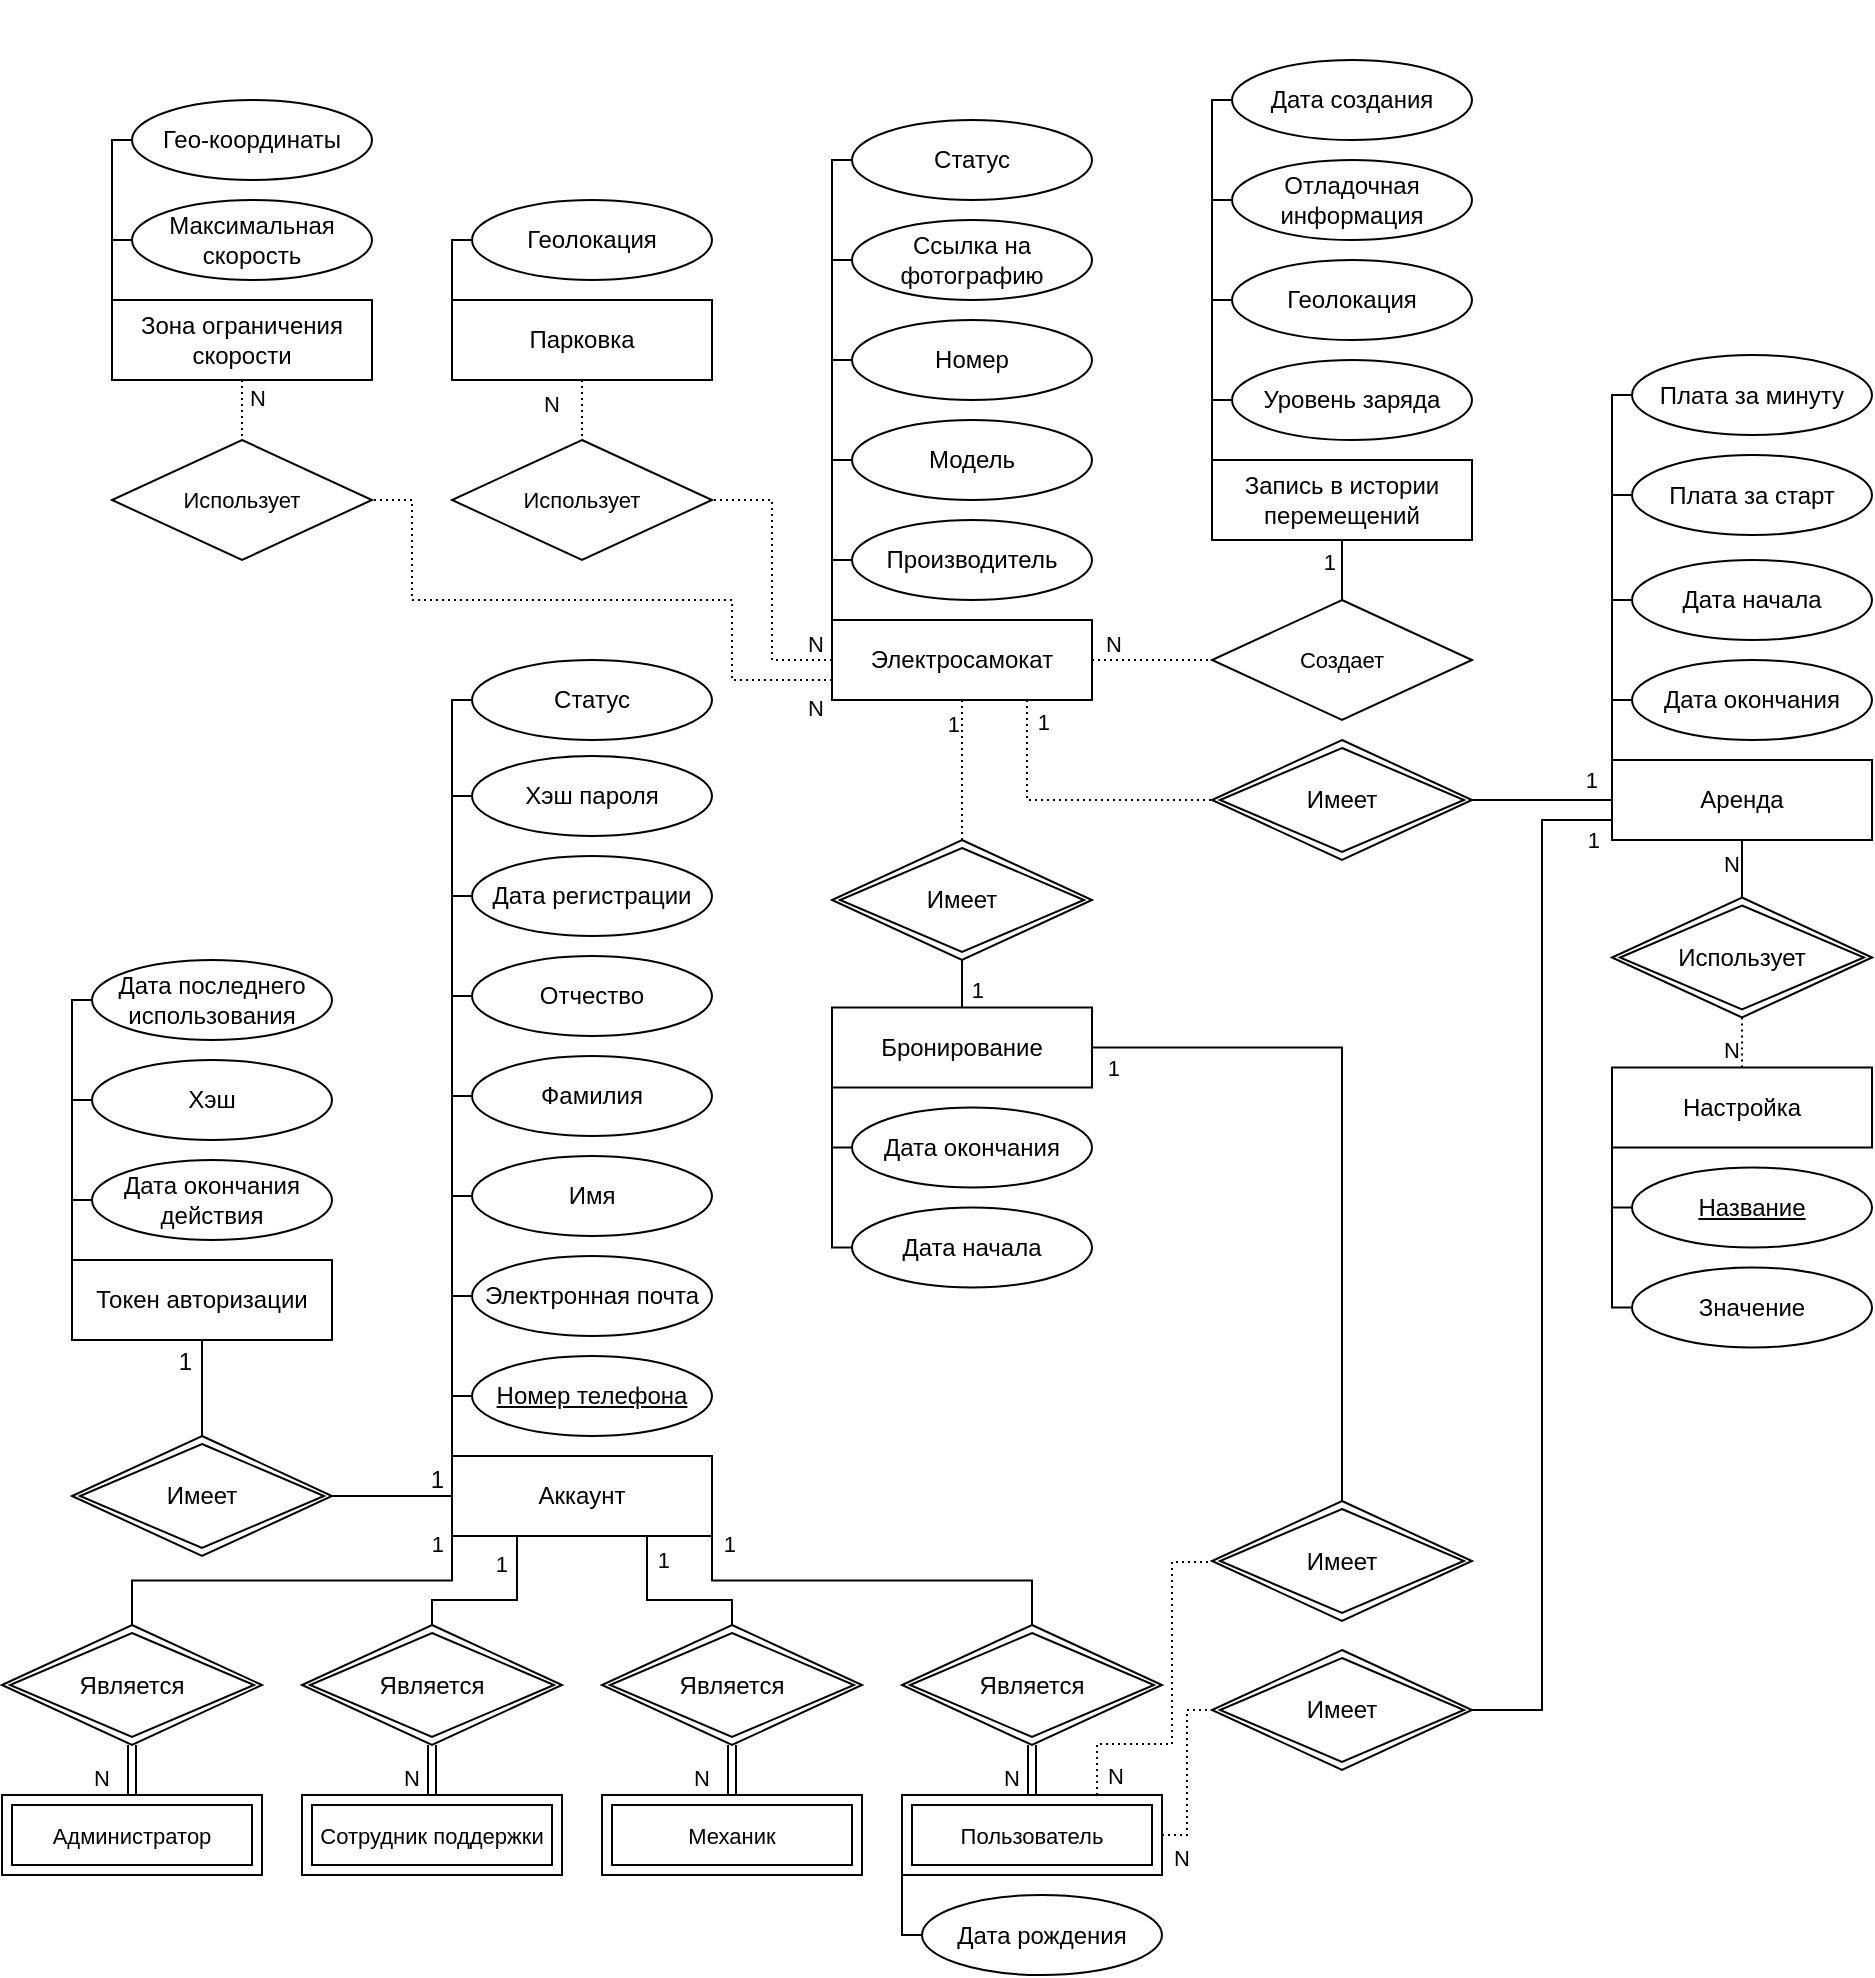 <mxfile version="21.0.8" type="device"><diagram name="Страница 1" id="1fZUuVgu8hJn7vZOcelm"><mxGraphModel dx="2069" dy="1907" grid="1" gridSize="10" guides="1" tooltips="1" connect="1" arrows="1" fold="1" page="1" pageScale="1" pageWidth="827" pageHeight="1169" math="0" shadow="0"><root><mxCell id="0"/><mxCell id="1" parent="0"/><mxCell id="aLUWIl0fzYMnbTUpbonb-15" value="Дата рождения" style="ellipse;whiteSpace=wrap;html=1;" parent="1" vertex="1"><mxGeometry x="425" y="677.5" width="120" height="40" as="geometry"/></mxCell><mxCell id="aLUWIl0fzYMnbTUpbonb-29" value="Администратор" style="shape=ext;margin=3;double=1;whiteSpace=wrap;html=1;align=center;fontFamily=Helvetica;fontSize=11;fontColor=default;" parent="1" vertex="1"><mxGeometry x="-35" y="627.5" width="130" height="40" as="geometry"/></mxCell><mxCell id="aLUWIl0fzYMnbTUpbonb-32" value="Сотрудник поддержки" style="shape=ext;margin=3;double=1;whiteSpace=wrap;html=1;align=center;fontFamily=Helvetica;fontSize=11;fontColor=default;" parent="1" vertex="1"><mxGeometry x="115" y="627.5" width="130" height="40" as="geometry"/></mxCell><mxCell id="aLUWIl0fzYMnbTUpbonb-33" value="Механик" style="shape=ext;margin=3;double=1;whiteSpace=wrap;html=1;align=center;fontFamily=Helvetica;fontSize=11;fontColor=default;" parent="1" vertex="1"><mxGeometry x="265" y="627.5" width="130" height="40" as="geometry"/></mxCell><mxCell id="aLUWIl0fzYMnbTUpbonb-35" style="edgeStyle=orthogonalEdgeStyle;shape=connector;rounded=0;orthogonalLoop=1;jettySize=auto;html=1;exitX=0;exitY=1;exitDx=0;exitDy=0;entryX=0;entryY=0.5;entryDx=0;entryDy=0;labelBackgroundColor=default;strokeColor=default;fontFamily=Helvetica;fontSize=11;fontColor=default;endArrow=none;endFill=0;" parent="1" source="aLUWIl0fzYMnbTUpbonb-34" target="aLUWIl0fzYMnbTUpbonb-15" edge="1"><mxGeometry relative="1" as="geometry"><Array as="points"><mxPoint x="415" y="697.5"/></Array></mxGeometry></mxCell><mxCell id="aLUWIl0fzYMnbTUpbonb-34" value="Пользователь" style="shape=ext;margin=3;double=1;whiteSpace=wrap;html=1;align=center;fontFamily=Helvetica;fontSize=11;fontColor=default;" parent="1" vertex="1"><mxGeometry x="415" y="627.5" width="130" height="40" as="geometry"/></mxCell><mxCell id="aLUWIl0fzYMnbTUpbonb-37" value="Является" style="shape=rhombus;double=1;perimeter=rhombusPerimeter;whiteSpace=wrap;html=1;align=center;fontFamily=Helvetica;fontSize=12;fontColor=default;" parent="1" vertex="1"><mxGeometry x="-35" y="542.5" width="130" height="60" as="geometry"/></mxCell><mxCell id="aLUWIl0fzYMnbTUpbonb-38" value="Является" style="shape=rhombus;double=1;perimeter=rhombusPerimeter;whiteSpace=wrap;html=1;align=center;fontFamily=Helvetica;fontSize=12;fontColor=default;" parent="1" vertex="1"><mxGeometry x="115" y="542.5" width="130" height="60" as="geometry"/></mxCell><mxCell id="aLUWIl0fzYMnbTUpbonb-39" value="Является" style="shape=rhombus;double=1;perimeter=rhombusPerimeter;whiteSpace=wrap;html=1;align=center;fontFamily=Helvetica;fontSize=12;fontColor=default;" parent="1" vertex="1"><mxGeometry x="265" y="542.5" width="130" height="60" as="geometry"/></mxCell><mxCell id="aLUWIl0fzYMnbTUpbonb-40" value="Является" style="shape=rhombus;double=1;perimeter=rhombusPerimeter;whiteSpace=wrap;html=1;align=center;fontFamily=Helvetica;fontSize=12;fontColor=default;" parent="1" vertex="1"><mxGeometry x="415" y="542.5" width="130" height="60" as="geometry"/></mxCell><mxCell id="aLUWIl0fzYMnbTUpbonb-42" value="" style="shape=link;html=1;rounded=0;labelBackgroundColor=default;strokeColor=default;fontFamily=Helvetica;fontSize=11;fontColor=default;endArrow=none;endFill=0;entryX=0.5;entryY=1;entryDx=0;entryDy=0;exitX=0.5;exitY=0;exitDx=0;exitDy=0;" parent="1" source="aLUWIl0fzYMnbTUpbonb-29" target="aLUWIl0fzYMnbTUpbonb-37" edge="1"><mxGeometry relative="1" as="geometry"><mxPoint x="50" y="610" as="sourcePoint"/><mxPoint x="210" y="610" as="targetPoint"/></mxGeometry></mxCell><mxCell id="aLUWIl0fzYMnbTUpbonb-43" value="N" style="resizable=0;html=1;whiteSpace=wrap;align=right;verticalAlign=bottom;fontFamily=Helvetica;fontSize=11;fontColor=default;" parent="aLUWIl0fzYMnbTUpbonb-42" connectable="0" vertex="1"><mxGeometry x="1" relative="1" as="geometry"><mxPoint x="-10" y="25" as="offset"/></mxGeometry></mxCell><mxCell id="aLUWIl0fzYMnbTUpbonb-44" value="" style="shape=link;html=1;rounded=0;labelBackgroundColor=default;strokeColor=default;fontFamily=Helvetica;fontSize=11;fontColor=default;endArrow=none;endFill=0;entryX=0.5;entryY=1;entryDx=0;entryDy=0;exitX=0.5;exitY=0;exitDx=0;exitDy=0;" parent="1" source="aLUWIl0fzYMnbTUpbonb-32" target="aLUWIl0fzYMnbTUpbonb-38" edge="1"><mxGeometry relative="1" as="geometry"><mxPoint x="40" y="638" as="sourcePoint"/><mxPoint x="40" y="613" as="targetPoint"/></mxGeometry></mxCell><mxCell id="aLUWIl0fzYMnbTUpbonb-45" value="N" style="resizable=0;html=1;whiteSpace=wrap;align=right;verticalAlign=bottom;fontFamily=Helvetica;fontSize=11;fontColor=default;" parent="aLUWIl0fzYMnbTUpbonb-44" connectable="0" vertex="1"><mxGeometry x="1" relative="1" as="geometry"><mxPoint x="-5" y="25" as="offset"/></mxGeometry></mxCell><mxCell id="aLUWIl0fzYMnbTUpbonb-46" value="" style="shape=link;html=1;rounded=0;labelBackgroundColor=default;strokeColor=default;fontFamily=Helvetica;fontSize=11;fontColor=default;endArrow=none;endFill=0;entryX=0.5;entryY=1;entryDx=0;entryDy=0;exitX=0.5;exitY=0;exitDx=0;exitDy=0;" parent="1" source="aLUWIl0fzYMnbTUpbonb-33" target="aLUWIl0fzYMnbTUpbonb-39" edge="1"><mxGeometry relative="1" as="geometry"><mxPoint x="190" y="638" as="sourcePoint"/><mxPoint x="190" y="613" as="targetPoint"/></mxGeometry></mxCell><mxCell id="aLUWIl0fzYMnbTUpbonb-47" value="N" style="resizable=0;html=1;whiteSpace=wrap;align=right;verticalAlign=bottom;fontFamily=Helvetica;fontSize=11;fontColor=default;" parent="aLUWIl0fzYMnbTUpbonb-46" connectable="0" vertex="1"><mxGeometry x="1" relative="1" as="geometry"><mxPoint x="-10" y="25" as="offset"/></mxGeometry></mxCell><mxCell id="aLUWIl0fzYMnbTUpbonb-48" value="" style="shape=link;html=1;rounded=0;labelBackgroundColor=default;strokeColor=default;fontFamily=Helvetica;fontSize=11;fontColor=default;endArrow=none;endFill=0;entryX=0.5;entryY=1;entryDx=0;entryDy=0;exitX=0.5;exitY=0;exitDx=0;exitDy=0;" parent="1" source="aLUWIl0fzYMnbTUpbonb-34" target="aLUWIl0fzYMnbTUpbonb-40" edge="1"><mxGeometry relative="1" as="geometry"><mxPoint x="340" y="638" as="sourcePoint"/><mxPoint x="340" y="613" as="targetPoint"/></mxGeometry></mxCell><mxCell id="aLUWIl0fzYMnbTUpbonb-49" value="N" style="resizable=0;html=1;whiteSpace=wrap;align=right;verticalAlign=bottom;fontFamily=Helvetica;fontSize=11;fontColor=default;" parent="aLUWIl0fzYMnbTUpbonb-48" connectable="0" vertex="1"><mxGeometry x="1" relative="1" as="geometry"><mxPoint x="-5" y="25" as="offset"/></mxGeometry></mxCell><mxCell id="aLUWIl0fzYMnbTUpbonb-50" value="" style="endArrow=none;html=1;rounded=0;labelBackgroundColor=default;strokeColor=default;fontFamily=Helvetica;fontSize=11;fontColor=default;shape=connector;exitX=0.5;exitY=0;exitDx=0;exitDy=0;entryX=0;entryY=1;entryDx=0;entryDy=0;edgeStyle=orthogonalEdgeStyle;" parent="1" source="aLUWIl0fzYMnbTUpbonb-37" target="aLUWIl0fzYMnbTUpbonb-1" edge="1"><mxGeometry relative="1" as="geometry"><mxPoint x="230" y="588" as="sourcePoint"/><mxPoint x="390" y="588" as="targetPoint"/></mxGeometry></mxCell><mxCell id="aLUWIl0fzYMnbTUpbonb-51" value="1" style="resizable=0;html=1;whiteSpace=wrap;align=right;verticalAlign=bottom;fontFamily=Helvetica;fontSize=11;fontColor=default;" parent="aLUWIl0fzYMnbTUpbonb-50" connectable="0" vertex="1"><mxGeometry x="1" relative="1" as="geometry"><mxPoint x="-3" y="12" as="offset"/></mxGeometry></mxCell><mxCell id="aLUWIl0fzYMnbTUpbonb-52" value="" style="endArrow=none;html=1;rounded=0;labelBackgroundColor=default;strokeColor=default;fontFamily=Helvetica;fontSize=11;fontColor=default;shape=connector;entryX=0.25;entryY=1;entryDx=0;entryDy=0;exitX=0.5;exitY=0;exitDx=0;exitDy=0;edgeStyle=orthogonalEdgeStyle;" parent="1" target="aLUWIl0fzYMnbTUpbonb-1" edge="1" source="aLUWIl0fzYMnbTUpbonb-38"><mxGeometry relative="1" as="geometry"><mxPoint x="180" y="530.5" as="sourcePoint"/><mxPoint x="222.5" y="498" as="targetPoint"/><Array as="points"><mxPoint x="180" y="530"/><mxPoint x="223" y="530"/></Array></mxGeometry></mxCell><mxCell id="aLUWIl0fzYMnbTUpbonb-53" value="1" style="resizable=0;html=1;whiteSpace=wrap;align=right;verticalAlign=bottom;fontFamily=Helvetica;fontSize=11;fontColor=default;" parent="aLUWIl0fzYMnbTUpbonb-52" connectable="0" vertex="1"><mxGeometry x="1" relative="1" as="geometry"><mxPoint x="-3" y="22" as="offset"/></mxGeometry></mxCell><mxCell id="aLUWIl0fzYMnbTUpbonb-55" value="" style="endArrow=none;html=1;rounded=0;labelBackgroundColor=default;strokeColor=default;fontFamily=Helvetica;fontSize=11;fontColor=default;shape=connector;exitX=0.5;exitY=0;exitDx=0;exitDy=0;entryX=0.75;entryY=1;entryDx=0;entryDy=0;edgeStyle=orthogonalEdgeStyle;" parent="1" source="aLUWIl0fzYMnbTUpbonb-39" target="aLUWIl0fzYMnbTUpbonb-1" edge="1"><mxGeometry relative="1" as="geometry"><mxPoint x="170" y="608" as="sourcePoint"/><mxPoint x="330" y="608" as="targetPoint"/><Array as="points"><mxPoint x="330" y="530"/><mxPoint x="288" y="530"/></Array></mxGeometry></mxCell><mxCell id="aLUWIl0fzYMnbTUpbonb-56" value="1" style="resizable=0;html=1;whiteSpace=wrap;align=right;verticalAlign=bottom;fontFamily=Helvetica;fontSize=11;fontColor=default;" parent="aLUWIl0fzYMnbTUpbonb-55" connectable="0" vertex="1"><mxGeometry x="1" relative="1" as="geometry"><mxPoint x="13" y="20" as="offset"/></mxGeometry></mxCell><mxCell id="aLUWIl0fzYMnbTUpbonb-57" value="" style="endArrow=none;html=1;rounded=0;labelBackgroundColor=default;strokeColor=default;fontFamily=Helvetica;fontSize=11;fontColor=default;shape=connector;exitX=0.5;exitY=0;exitDx=0;exitDy=0;entryX=1;entryY=1;entryDx=0;entryDy=0;edgeStyle=orthogonalEdgeStyle;" parent="1" source="aLUWIl0fzYMnbTUpbonb-40" target="aLUWIl0fzYMnbTUpbonb-1" edge="1"><mxGeometry relative="1" as="geometry"><mxPoint x="250" y="568" as="sourcePoint"/><mxPoint x="410" y="568" as="targetPoint"/></mxGeometry></mxCell><mxCell id="aLUWIl0fzYMnbTUpbonb-58" value="1" style="resizable=0;html=1;whiteSpace=wrap;align=right;verticalAlign=bottom;fontFamily=Helvetica;fontSize=11;fontColor=default;" parent="aLUWIl0fzYMnbTUpbonb-57" connectable="0" vertex="1"><mxGeometry x="1" relative="1" as="geometry"><mxPoint x="13" y="12" as="offset"/></mxGeometry></mxCell><mxCell id="aLUWIl0fzYMnbTUpbonb-100" value="" style="group" parent="1" vertex="1" connectable="0"><mxGeometry x="770" y="-140" width="130" height="290" as="geometry"/></mxCell><mxCell id="aLUWIl0fzYMnbTUpbonb-8" value="Аренда" style="rounded=0;whiteSpace=wrap;html=1;" parent="aLUWIl0fzYMnbTUpbonb-100" vertex="1"><mxGeometry y="250" width="130" height="40" as="geometry"/></mxCell><mxCell id="aLUWIl0fzYMnbTUpbonb-87" value="Дата начала" style="ellipse;whiteSpace=wrap;html=1;fontStyle=0" parent="aLUWIl0fzYMnbTUpbonb-100" vertex="1"><mxGeometry x="10" y="150" width="120" height="40" as="geometry"/></mxCell><mxCell id="aLUWIl0fzYMnbTUpbonb-93" style="edgeStyle=orthogonalEdgeStyle;shape=connector;rounded=0;orthogonalLoop=1;jettySize=auto;html=1;exitX=0;exitY=0;exitDx=0;exitDy=0;entryX=0;entryY=0.5;entryDx=0;entryDy=0;labelBackgroundColor=default;strokeColor=default;fontFamily=Helvetica;fontSize=11;fontColor=default;endArrow=none;endFill=0;" parent="aLUWIl0fzYMnbTUpbonb-100" source="aLUWIl0fzYMnbTUpbonb-8" target="aLUWIl0fzYMnbTUpbonb-87" edge="1"><mxGeometry relative="1" as="geometry"><Array as="points"><mxPoint y="170"/></Array></mxGeometry></mxCell><mxCell id="aLUWIl0fzYMnbTUpbonb-88" value="Дата окончания" style="ellipse;whiteSpace=wrap;html=1;fontStyle=0" parent="aLUWIl0fzYMnbTUpbonb-100" vertex="1"><mxGeometry x="10" y="200" width="120" height="40" as="geometry"/></mxCell><mxCell id="aLUWIl0fzYMnbTUpbonb-92" style="edgeStyle=orthogonalEdgeStyle;shape=connector;rounded=0;orthogonalLoop=1;jettySize=auto;html=1;exitX=0;exitY=0;exitDx=0;exitDy=0;entryX=0;entryY=0.5;entryDx=0;entryDy=0;labelBackgroundColor=default;strokeColor=default;fontFamily=Helvetica;fontSize=11;fontColor=default;endArrow=none;endFill=0;" parent="aLUWIl0fzYMnbTUpbonb-100" source="aLUWIl0fzYMnbTUpbonb-8" target="aLUWIl0fzYMnbTUpbonb-88" edge="1"><mxGeometry relative="1" as="geometry"><Array as="points"><mxPoint y="220"/></Array></mxGeometry></mxCell><mxCell id="aLUWIl0fzYMnbTUpbonb-95" value="Плата за старт" style="ellipse;whiteSpace=wrap;html=1;fontStyle=0" parent="aLUWIl0fzYMnbTUpbonb-100" vertex="1"><mxGeometry x="10" y="97.5" width="120" height="40" as="geometry"/></mxCell><mxCell id="aLUWIl0fzYMnbTUpbonb-97" style="edgeStyle=orthogonalEdgeStyle;shape=connector;rounded=0;orthogonalLoop=1;jettySize=auto;html=1;exitX=0;exitY=0;exitDx=0;exitDy=0;entryX=0;entryY=0.5;entryDx=0;entryDy=0;labelBackgroundColor=default;strokeColor=default;fontFamily=Helvetica;fontSize=11;fontColor=default;endArrow=none;endFill=0;" parent="aLUWIl0fzYMnbTUpbonb-100" source="aLUWIl0fzYMnbTUpbonb-8" target="aLUWIl0fzYMnbTUpbonb-95" edge="1"><mxGeometry relative="1" as="geometry"><Array as="points"><mxPoint y="118"/></Array></mxGeometry></mxCell><mxCell id="aLUWIl0fzYMnbTUpbonb-96" value="Плата за минуту" style="ellipse;whiteSpace=wrap;html=1;fontStyle=0" parent="aLUWIl0fzYMnbTUpbonb-100" vertex="1"><mxGeometry x="10" y="47.5" width="120" height="40" as="geometry"/></mxCell><mxCell id="aLUWIl0fzYMnbTUpbonb-98" style="edgeStyle=orthogonalEdgeStyle;shape=connector;rounded=0;orthogonalLoop=1;jettySize=auto;html=1;exitX=0;exitY=0;exitDx=0;exitDy=0;entryX=0;entryY=0.5;entryDx=0;entryDy=0;labelBackgroundColor=default;strokeColor=default;fontFamily=Helvetica;fontSize=11;fontColor=default;endArrow=none;endFill=0;" parent="aLUWIl0fzYMnbTUpbonb-100" source="aLUWIl0fzYMnbTUpbonb-8" target="aLUWIl0fzYMnbTUpbonb-96" edge="1"><mxGeometry relative="1" as="geometry"><Array as="points"><mxPoint y="67"/></Array></mxGeometry></mxCell><mxCell id="aLUWIl0fzYMnbTUpbonb-101" value="" style="group" parent="1" vertex="1" connectable="0"><mxGeometry x="20" y="-270" width="130" height="190" as="geometry"/></mxCell><mxCell id="aLUWIl0fzYMnbTUpbonb-4" value="Зона ограничения скорости" style="rounded=0;whiteSpace=wrap;html=1;" parent="aLUWIl0fzYMnbTUpbonb-101" vertex="1"><mxGeometry y="150" width="130" height="40" as="geometry"/></mxCell><mxCell id="aLUWIl0fzYMnbTUpbonb-81" value="Гео-координаты" style="ellipse;whiteSpace=wrap;html=1;" parent="aLUWIl0fzYMnbTUpbonb-101" vertex="1"><mxGeometry x="10" y="50" width="120" height="40" as="geometry"/></mxCell><mxCell id="aLUWIl0fzYMnbTUpbonb-84" style="edgeStyle=orthogonalEdgeStyle;shape=connector;rounded=0;orthogonalLoop=1;jettySize=auto;html=1;exitX=0;exitY=0;exitDx=0;exitDy=0;entryX=0;entryY=0.5;entryDx=0;entryDy=0;labelBackgroundColor=default;strokeColor=default;fontFamily=Helvetica;fontSize=11;fontColor=default;endArrow=none;endFill=0;" parent="aLUWIl0fzYMnbTUpbonb-101" source="aLUWIl0fzYMnbTUpbonb-4" target="aLUWIl0fzYMnbTUpbonb-81" edge="1"><mxGeometry relative="1" as="geometry"><Array as="points"><mxPoint y="70"/></Array></mxGeometry></mxCell><mxCell id="aLUWIl0fzYMnbTUpbonb-82" value="Максимальная скорость" style="ellipse;whiteSpace=wrap;html=1;" parent="aLUWIl0fzYMnbTUpbonb-101" vertex="1"><mxGeometry x="10" y="100" width="120" height="40" as="geometry"/></mxCell><mxCell id="aLUWIl0fzYMnbTUpbonb-83" style="edgeStyle=orthogonalEdgeStyle;shape=connector;rounded=0;orthogonalLoop=1;jettySize=auto;html=1;exitX=0;exitY=0;exitDx=0;exitDy=0;entryX=0;entryY=0.5;entryDx=0;entryDy=0;labelBackgroundColor=default;strokeColor=default;fontFamily=Helvetica;fontSize=11;fontColor=default;endArrow=none;endFill=0;" parent="aLUWIl0fzYMnbTUpbonb-101" source="aLUWIl0fzYMnbTUpbonb-4" target="aLUWIl0fzYMnbTUpbonb-82" edge="1"><mxGeometry relative="1" as="geometry"><Array as="points"><mxPoint y="120"/></Array></mxGeometry></mxCell><mxCell id="aLUWIl0fzYMnbTUpbonb-103" value="" style="group" parent="1" vertex="1" connectable="0"><mxGeometry x="380" y="-210" width="130" height="290" as="geometry"/></mxCell><mxCell id="qkEfz8yO1FouXV4fTvmz-25" style="edgeStyle=orthogonalEdgeStyle;rounded=0;orthogonalLoop=1;jettySize=auto;html=1;exitX=0;exitY=0;exitDx=0;exitDy=0;entryX=0;entryY=0.5;entryDx=0;entryDy=0;endArrow=none;endFill=0;" edge="1" parent="aLUWIl0fzYMnbTUpbonb-103" source="aLUWIl0fzYMnbTUpbonb-2" target="qkEfz8yO1FouXV4fTvmz-24"><mxGeometry relative="1" as="geometry"><Array as="points"><mxPoint y="20"/></Array></mxGeometry></mxCell><mxCell id="aLUWIl0fzYMnbTUpbonb-2" value="Электросамокат" style="rounded=0;whiteSpace=wrap;html=1;" parent="aLUWIl0fzYMnbTUpbonb-103" vertex="1"><mxGeometry y="250" width="130" height="40" as="geometry"/></mxCell><mxCell id="aLUWIl0fzYMnbTUpbonb-66" value="Производитель" style="ellipse;whiteSpace=wrap;html=1;" parent="aLUWIl0fzYMnbTUpbonb-103" vertex="1"><mxGeometry x="10" y="200" width="120" height="40" as="geometry"/></mxCell><mxCell id="aLUWIl0fzYMnbTUpbonb-71" style="edgeStyle=orthogonalEdgeStyle;shape=connector;rounded=0;orthogonalLoop=1;jettySize=auto;html=1;exitX=0;exitY=0;exitDx=0;exitDy=0;entryX=0;entryY=0.5;entryDx=0;entryDy=0;labelBackgroundColor=default;strokeColor=default;fontFamily=Helvetica;fontSize=11;fontColor=default;endArrow=none;endFill=0;" parent="aLUWIl0fzYMnbTUpbonb-103" source="aLUWIl0fzYMnbTUpbonb-2" target="aLUWIl0fzYMnbTUpbonb-66" edge="1"><mxGeometry relative="1" as="geometry"><Array as="points"><mxPoint y="220"/></Array></mxGeometry></mxCell><mxCell id="aLUWIl0fzYMnbTUpbonb-67" value="Модель" style="ellipse;whiteSpace=wrap;html=1;" parent="aLUWIl0fzYMnbTUpbonb-103" vertex="1"><mxGeometry x="10" y="150" width="120" height="40" as="geometry"/></mxCell><mxCell id="aLUWIl0fzYMnbTUpbonb-72" style="edgeStyle=orthogonalEdgeStyle;shape=connector;rounded=0;orthogonalLoop=1;jettySize=auto;html=1;exitX=0;exitY=0;exitDx=0;exitDy=0;entryX=0;entryY=0.5;entryDx=0;entryDy=0;labelBackgroundColor=default;strokeColor=default;fontFamily=Helvetica;fontSize=11;fontColor=default;endArrow=none;endFill=0;" parent="aLUWIl0fzYMnbTUpbonb-103" source="aLUWIl0fzYMnbTUpbonb-2" target="aLUWIl0fzYMnbTUpbonb-67" edge="1"><mxGeometry relative="1" as="geometry"><Array as="points"><mxPoint y="170"/></Array></mxGeometry></mxCell><mxCell id="aLUWIl0fzYMnbTUpbonb-68" value="Номер" style="ellipse;whiteSpace=wrap;html=1;" parent="aLUWIl0fzYMnbTUpbonb-103" vertex="1"><mxGeometry x="10" y="100" width="120" height="40" as="geometry"/></mxCell><mxCell id="aLUWIl0fzYMnbTUpbonb-73" style="edgeStyle=orthogonalEdgeStyle;shape=connector;rounded=0;orthogonalLoop=1;jettySize=auto;html=1;exitX=0;exitY=0;exitDx=0;exitDy=0;entryX=0;entryY=0.5;entryDx=0;entryDy=0;labelBackgroundColor=default;strokeColor=default;fontFamily=Helvetica;fontSize=11;fontColor=default;endArrow=none;endFill=0;" parent="aLUWIl0fzYMnbTUpbonb-103" source="aLUWIl0fzYMnbTUpbonb-2" target="aLUWIl0fzYMnbTUpbonb-68" edge="1"><mxGeometry relative="1" as="geometry"><Array as="points"><mxPoint y="120"/></Array></mxGeometry></mxCell><mxCell id="aLUWIl0fzYMnbTUpbonb-70" value="Ссылка на фотографию" style="ellipse;whiteSpace=wrap;html=1;" parent="aLUWIl0fzYMnbTUpbonb-103" vertex="1"><mxGeometry x="10" y="50" width="120" height="40" as="geometry"/></mxCell><mxCell id="aLUWIl0fzYMnbTUpbonb-74" style="edgeStyle=orthogonalEdgeStyle;shape=connector;rounded=0;orthogonalLoop=1;jettySize=auto;html=1;exitX=0;exitY=0;exitDx=0;exitDy=0;entryX=0;entryY=0.5;entryDx=0;entryDy=0;labelBackgroundColor=default;strokeColor=default;fontFamily=Helvetica;fontSize=11;fontColor=default;endArrow=none;endFill=0;" parent="aLUWIl0fzYMnbTUpbonb-103" source="aLUWIl0fzYMnbTUpbonb-2" target="aLUWIl0fzYMnbTUpbonb-70" edge="1"><mxGeometry relative="1" as="geometry"><Array as="points"><mxPoint y="70"/></Array></mxGeometry></mxCell><mxCell id="qkEfz8yO1FouXV4fTvmz-24" value="Статус" style="ellipse;whiteSpace=wrap;html=1;" vertex="1" parent="aLUWIl0fzYMnbTUpbonb-103"><mxGeometry x="10" width="120" height="40" as="geometry"/></mxCell><mxCell id="aLUWIl0fzYMnbTUpbonb-104" value="" style="group" parent="1" vertex="1" connectable="0"><mxGeometry x="190" y="108" width="130" height="390" as="geometry"/></mxCell><mxCell id="aLUWIl0fzYMnbTUpbonb-1" value="Аккаунт" style="rounded=0;whiteSpace=wrap;html=1;" parent="aLUWIl0fzYMnbTUpbonb-104" vertex="1"><mxGeometry y="350" width="130" height="40" as="geometry"/></mxCell><mxCell id="aLUWIl0fzYMnbTUpbonb-10" value="Номер телефона" style="ellipse;whiteSpace=wrap;html=1;fontStyle=4" parent="aLUWIl0fzYMnbTUpbonb-104" vertex="1"><mxGeometry x="10" y="300" width="120" height="40" as="geometry"/></mxCell><mxCell id="aLUWIl0fzYMnbTUpbonb-19" style="edgeStyle=orthogonalEdgeStyle;rounded=0;orthogonalLoop=1;jettySize=auto;html=1;exitX=0;exitY=0;exitDx=0;exitDy=0;entryX=0;entryY=0.5;entryDx=0;entryDy=0;endArrow=none;endFill=0;" parent="aLUWIl0fzYMnbTUpbonb-104" source="aLUWIl0fzYMnbTUpbonb-1" target="aLUWIl0fzYMnbTUpbonb-10" edge="1"><mxGeometry relative="1" as="geometry"><Array as="points"><mxPoint y="320"/></Array></mxGeometry></mxCell><mxCell id="aLUWIl0fzYMnbTUpbonb-11" value="Электронная почта" style="ellipse;whiteSpace=wrap;html=1;" parent="aLUWIl0fzYMnbTUpbonb-104" vertex="1"><mxGeometry x="10" y="250" width="120" height="40" as="geometry"/></mxCell><mxCell id="aLUWIl0fzYMnbTUpbonb-20" style="edgeStyle=orthogonalEdgeStyle;shape=connector;rounded=0;orthogonalLoop=1;jettySize=auto;html=1;exitX=0;exitY=0;exitDx=0;exitDy=0;entryX=0;entryY=0.5;entryDx=0;entryDy=0;labelBackgroundColor=default;strokeColor=default;fontFamily=Helvetica;fontSize=11;fontColor=default;endArrow=none;endFill=0;" parent="aLUWIl0fzYMnbTUpbonb-104" source="aLUWIl0fzYMnbTUpbonb-1" target="aLUWIl0fzYMnbTUpbonb-11" edge="1"><mxGeometry relative="1" as="geometry"><Array as="points"><mxPoint y="270"/></Array></mxGeometry></mxCell><mxCell id="aLUWIl0fzYMnbTUpbonb-12" value="Фамилия" style="ellipse;whiteSpace=wrap;html=1;" parent="aLUWIl0fzYMnbTUpbonb-104" vertex="1"><mxGeometry x="10" y="150" width="120" height="40" as="geometry"/></mxCell><mxCell id="aLUWIl0fzYMnbTUpbonb-22" style="edgeStyle=orthogonalEdgeStyle;shape=connector;rounded=0;orthogonalLoop=1;jettySize=auto;html=1;exitX=0;exitY=0;exitDx=0;exitDy=0;entryX=0;entryY=0.5;entryDx=0;entryDy=0;labelBackgroundColor=default;strokeColor=default;fontFamily=Helvetica;fontSize=11;fontColor=default;endArrow=none;endFill=0;" parent="aLUWIl0fzYMnbTUpbonb-104" source="aLUWIl0fzYMnbTUpbonb-1" target="aLUWIl0fzYMnbTUpbonb-12" edge="1"><mxGeometry relative="1" as="geometry"><Array as="points"><mxPoint y="170"/></Array></mxGeometry></mxCell><mxCell id="aLUWIl0fzYMnbTUpbonb-13" value="Имя" style="ellipse;whiteSpace=wrap;html=1;" parent="aLUWIl0fzYMnbTUpbonb-104" vertex="1"><mxGeometry x="10" y="200" width="120" height="40" as="geometry"/></mxCell><mxCell id="aLUWIl0fzYMnbTUpbonb-21" style="edgeStyle=orthogonalEdgeStyle;shape=connector;rounded=0;orthogonalLoop=1;jettySize=auto;html=1;exitX=0;exitY=0;exitDx=0;exitDy=0;entryX=0;entryY=0.5;entryDx=0;entryDy=0;labelBackgroundColor=default;strokeColor=default;fontFamily=Helvetica;fontSize=11;fontColor=default;endArrow=none;endFill=0;" parent="aLUWIl0fzYMnbTUpbonb-104" source="aLUWIl0fzYMnbTUpbonb-1" target="aLUWIl0fzYMnbTUpbonb-13" edge="1"><mxGeometry relative="1" as="geometry"><Array as="points"><mxPoint y="220"/></Array></mxGeometry></mxCell><mxCell id="aLUWIl0fzYMnbTUpbonb-14" value="Отчество" style="ellipse;whiteSpace=wrap;html=1;" parent="aLUWIl0fzYMnbTUpbonb-104" vertex="1"><mxGeometry x="10" y="100" width="120" height="40" as="geometry"/></mxCell><mxCell id="aLUWIl0fzYMnbTUpbonb-23" style="edgeStyle=orthogonalEdgeStyle;shape=connector;rounded=0;orthogonalLoop=1;jettySize=auto;html=1;exitX=0;exitY=0;exitDx=0;exitDy=0;entryX=0;entryY=0.5;entryDx=0;entryDy=0;labelBackgroundColor=default;strokeColor=default;fontFamily=Helvetica;fontSize=11;fontColor=default;endArrow=none;endFill=0;" parent="aLUWIl0fzYMnbTUpbonb-104" source="aLUWIl0fzYMnbTUpbonb-1" target="aLUWIl0fzYMnbTUpbonb-14" edge="1"><mxGeometry relative="1" as="geometry"><Array as="points"><mxPoint y="120"/></Array></mxGeometry></mxCell><mxCell id="aLUWIl0fzYMnbTUpbonb-16" value="Дата регистрации" style="ellipse;whiteSpace=wrap;html=1;" parent="aLUWIl0fzYMnbTUpbonb-104" vertex="1"><mxGeometry x="10" y="50" width="120" height="40" as="geometry"/></mxCell><mxCell id="aLUWIl0fzYMnbTUpbonb-25" style="edgeStyle=orthogonalEdgeStyle;shape=connector;rounded=0;orthogonalLoop=1;jettySize=auto;html=1;exitX=0;exitY=0;exitDx=0;exitDy=0;entryX=0;entryY=0.5;entryDx=0;entryDy=0;labelBackgroundColor=default;strokeColor=default;fontFamily=Helvetica;fontSize=11;fontColor=default;endArrow=none;endFill=0;" parent="aLUWIl0fzYMnbTUpbonb-104" source="aLUWIl0fzYMnbTUpbonb-1" target="aLUWIl0fzYMnbTUpbonb-16" edge="1"><mxGeometry relative="1" as="geometry"><Array as="points"><mxPoint y="70"/></Array></mxGeometry></mxCell><mxCell id="aLUWIl0fzYMnbTUpbonb-18" value="Хэш пароля" style="ellipse;whiteSpace=wrap;html=1;" parent="aLUWIl0fzYMnbTUpbonb-104" vertex="1"><mxGeometry x="10" width="120" height="40" as="geometry"/></mxCell><mxCell id="aLUWIl0fzYMnbTUpbonb-27" style="edgeStyle=orthogonalEdgeStyle;shape=connector;rounded=0;orthogonalLoop=1;jettySize=auto;html=1;exitX=0;exitY=0;exitDx=0;exitDy=0;entryX=0;entryY=0.5;entryDx=0;entryDy=0;labelBackgroundColor=default;strokeColor=default;fontFamily=Helvetica;fontSize=11;fontColor=default;endArrow=none;endFill=0;" parent="aLUWIl0fzYMnbTUpbonb-104" source="aLUWIl0fzYMnbTUpbonb-1" target="aLUWIl0fzYMnbTUpbonb-18" edge="1"><mxGeometry relative="1" as="geometry"><Array as="points"><mxPoint y="20"/></Array></mxGeometry></mxCell><mxCell id="aLUWIl0fzYMnbTUpbonb-134" value="" style="group" parent="1" vertex="1" connectable="0"><mxGeometry x="570" y="-240" width="130" height="240" as="geometry"/></mxCell><mxCell id="qkEfz8yO1FouXV4fTvmz-13" style="edgeStyle=orthogonalEdgeStyle;rounded=0;orthogonalLoop=1;jettySize=auto;html=1;exitX=0;exitY=0;exitDx=0;exitDy=0;entryX=0;entryY=0.5;entryDx=0;entryDy=0;endArrow=none;endFill=0;" edge="1" parent="aLUWIl0fzYMnbTUpbonb-134" source="aLUWIl0fzYMnbTUpbonb-7" target="qkEfz8yO1FouXV4fTvmz-12"><mxGeometry relative="1" as="geometry"><Array as="points"><mxPoint y="20"/></Array></mxGeometry></mxCell><mxCell id="aLUWIl0fzYMnbTUpbonb-7" value="Запись в истории перемещений" style="rounded=0;whiteSpace=wrap;html=1;" parent="aLUWIl0fzYMnbTUpbonb-134" vertex="1"><mxGeometry y="200" width="130" height="40" as="geometry"/></mxCell><mxCell id="aLUWIl0fzYMnbTUpbonb-127" value="Геолокация" style="ellipse;whiteSpace=wrap;html=1;" parent="aLUWIl0fzYMnbTUpbonb-134" vertex="1"><mxGeometry x="10" y="100" width="120" height="40" as="geometry"/></mxCell><mxCell id="aLUWIl0fzYMnbTUpbonb-131" style="edgeStyle=orthogonalEdgeStyle;shape=connector;rounded=0;orthogonalLoop=1;jettySize=auto;html=1;exitX=0;exitY=0;exitDx=0;exitDy=0;entryX=0;entryY=0.5;entryDx=0;entryDy=0;labelBackgroundColor=default;strokeColor=default;fontFamily=Helvetica;fontSize=11;fontColor=default;endArrow=none;endFill=0;" parent="aLUWIl0fzYMnbTUpbonb-134" source="aLUWIl0fzYMnbTUpbonb-7" target="aLUWIl0fzYMnbTUpbonb-127" edge="1"><mxGeometry relative="1" as="geometry"><Array as="points"><mxPoint y="120"/></Array></mxGeometry></mxCell><mxCell id="aLUWIl0fzYMnbTUpbonb-128" value="Уровень заряда" style="ellipse;whiteSpace=wrap;html=1;" parent="aLUWIl0fzYMnbTUpbonb-134" vertex="1"><mxGeometry x="10" y="150" width="120" height="40" as="geometry"/></mxCell><mxCell id="aLUWIl0fzYMnbTUpbonb-130" style="edgeStyle=orthogonalEdgeStyle;shape=connector;rounded=0;orthogonalLoop=1;jettySize=auto;html=1;exitX=0;exitY=0;exitDx=0;exitDy=0;entryX=0;entryY=0.5;entryDx=0;entryDy=0;labelBackgroundColor=default;strokeColor=default;fontFamily=Helvetica;fontSize=11;fontColor=default;endArrow=none;endFill=0;" parent="aLUWIl0fzYMnbTUpbonb-134" source="aLUWIl0fzYMnbTUpbonb-7" target="aLUWIl0fzYMnbTUpbonb-128" edge="1"><mxGeometry relative="1" as="geometry"><Array as="points"><mxPoint y="170"/></Array></mxGeometry></mxCell><mxCell id="aLUWIl0fzYMnbTUpbonb-129" value="Отладочная информация" style="ellipse;whiteSpace=wrap;html=1;" parent="aLUWIl0fzYMnbTUpbonb-134" vertex="1"><mxGeometry x="10" y="50" width="120" height="40" as="geometry"/></mxCell><mxCell id="aLUWIl0fzYMnbTUpbonb-132" style="edgeStyle=orthogonalEdgeStyle;shape=connector;rounded=0;orthogonalLoop=1;jettySize=auto;html=1;exitX=0;exitY=0;exitDx=0;exitDy=0;entryX=0;entryY=0.5;entryDx=0;entryDy=0;labelBackgroundColor=default;strokeColor=default;fontFamily=Helvetica;fontSize=11;fontColor=default;endArrow=none;endFill=0;" parent="aLUWIl0fzYMnbTUpbonb-134" source="aLUWIl0fzYMnbTUpbonb-7" target="aLUWIl0fzYMnbTUpbonb-129" edge="1"><mxGeometry relative="1" as="geometry"><Array as="points"><mxPoint y="70"/></Array></mxGeometry></mxCell><mxCell id="qkEfz8yO1FouXV4fTvmz-12" value="Дата создания" style="ellipse;whiteSpace=wrap;html=1;" vertex="1" parent="aLUWIl0fzYMnbTUpbonb-134"><mxGeometry x="10" width="120" height="40" as="geometry"/></mxCell><mxCell id="aLUWIl0fzYMnbTUpbonb-135" value="Имеет" style="shape=rhombus;double=1;perimeter=rhombusPerimeter;whiteSpace=wrap;html=1;align=center;fontFamily=Helvetica;fontSize=12;fontColor=default;" parent="1" vertex="1"><mxGeometry x="570" y="100" width="130" height="60" as="geometry"/></mxCell><mxCell id="aLUWIl0fzYMnbTUpbonb-137" value="" style="endArrow=none;html=1;rounded=0;dashed=1;dashPattern=1 2;labelBackgroundColor=default;strokeColor=default;fontFamily=Helvetica;fontSize=11;fontColor=default;shape=connector;exitX=0.75;exitY=1;exitDx=0;exitDy=0;entryX=0;entryY=0.5;entryDx=0;entryDy=0;edgeStyle=orthogonalEdgeStyle;" parent="1" source="aLUWIl0fzYMnbTUpbonb-2" target="aLUWIl0fzYMnbTUpbonb-135" edge="1"><mxGeometry relative="1" as="geometry"><mxPoint x="470" as="sourcePoint"/><mxPoint x="630" as="targetPoint"/></mxGeometry></mxCell><mxCell id="aLUWIl0fzYMnbTUpbonb-138" value="1" style="resizable=0;html=1;whiteSpace=wrap;align=right;verticalAlign=bottom;fontFamily=Helvetica;fontSize=11;fontColor=default;" parent="aLUWIl0fzYMnbTUpbonb-137" connectable="0" vertex="1"><mxGeometry x="1" relative="1" as="geometry"><mxPoint x="-80" y="-31" as="offset"/></mxGeometry></mxCell><mxCell id="aLUWIl0fzYMnbTUpbonb-141" value="" style="endArrow=none;html=1;rounded=0;labelBackgroundColor=default;strokeColor=default;fontFamily=Helvetica;fontSize=11;fontColor=default;shape=connector;exitX=0;exitY=0.5;exitDx=0;exitDy=0;entryX=1;entryY=0.5;entryDx=0;entryDy=0;" parent="1" source="aLUWIl0fzYMnbTUpbonb-8" target="aLUWIl0fzYMnbTUpbonb-135" edge="1"><mxGeometry relative="1" as="geometry"><mxPoint x="640" y="120" as="sourcePoint"/><mxPoint x="740" y="170" as="targetPoint"/></mxGeometry></mxCell><mxCell id="aLUWIl0fzYMnbTUpbonb-143" value="Имеет" style="shape=rhombus;double=1;perimeter=rhombusPerimeter;whiteSpace=wrap;html=1;align=center;fontFamily=Helvetica;fontSize=12;fontColor=default;" parent="1" vertex="1"><mxGeometry x="570" y="555" width="130" height="60" as="geometry"/></mxCell><mxCell id="aLUWIl0fzYMnbTUpbonb-146" value="" style="endArrow=none;html=1;rounded=0;dashed=1;dashPattern=1 2;labelBackgroundColor=default;strokeColor=default;fontFamily=Helvetica;fontSize=11;fontColor=default;shape=connector;exitX=1;exitY=0.5;exitDx=0;exitDy=0;edgeStyle=orthogonalEdgeStyle;entryX=0;entryY=0.5;entryDx=0;entryDy=0;" parent="1" source="aLUWIl0fzYMnbTUpbonb-34" target="aLUWIl0fzYMnbTUpbonb-143" edge="1"><mxGeometry relative="1" as="geometry"><mxPoint x="470" y="182" as="sourcePoint"/><mxPoint x="570" y="597" as="targetPoint"/></mxGeometry></mxCell><mxCell id="aLUWIl0fzYMnbTUpbonb-147" value="N" style="resizable=0;html=1;whiteSpace=wrap;align=right;verticalAlign=bottom;fontFamily=Helvetica;fontSize=11;fontColor=default;" parent="aLUWIl0fzYMnbTUpbonb-146" connectable="0" vertex="1"><mxGeometry x="1" relative="1" as="geometry"><mxPoint x="-10" y="82" as="offset"/></mxGeometry></mxCell><mxCell id="aLUWIl0fzYMnbTUpbonb-150" value="" style="endArrow=none;html=1;rounded=0;labelBackgroundColor=default;strokeColor=default;fontFamily=Helvetica;fontSize=11;fontColor=default;shape=connector;exitX=0;exitY=0.75;exitDx=0;exitDy=0;entryX=1;entryY=0.5;entryDx=0;entryDy=0;edgeStyle=orthogonalEdgeStyle;" parent="1" source="aLUWIl0fzYMnbTUpbonb-8" target="aLUWIl0fzYMnbTUpbonb-143" edge="1"><mxGeometry relative="1" as="geometry"><mxPoint x="540" y="160" as="sourcePoint"/><mxPoint x="700" y="160" as="targetPoint"/></mxGeometry></mxCell><mxCell id="aLUWIl0fzYMnbTUpbonb-151" value="1" style="resizable=0;html=1;whiteSpace=wrap;align=right;verticalAlign=bottom;fontFamily=Helvetica;fontSize=11;fontColor=default;" parent="aLUWIl0fzYMnbTUpbonb-150" connectable="0" vertex="1"><mxGeometry x="1" relative="1" as="geometry"><mxPoint x="65" y="-427" as="offset"/></mxGeometry></mxCell><mxCell id="qkEfz8yO1FouXV4fTvmz-53" value="1" style="resizable=0;html=1;whiteSpace=wrap;align=right;verticalAlign=bottom;fontFamily=Helvetica;fontSize=11;fontColor=default;" connectable="0" vertex="1" parent="aLUWIl0fzYMnbTUpbonb-150"><mxGeometry x="1" relative="1" as="geometry"><mxPoint x="64" y="-457" as="offset"/></mxGeometry></mxCell><mxCell id="aLUWIl0fzYMnbTUpbonb-153" value="Создает" style="shape=rhombus;perimeter=rhombusPerimeter;whiteSpace=wrap;html=1;align=center;fontFamily=Helvetica;fontSize=11;fontColor=default;" parent="1" vertex="1"><mxGeometry x="570" y="30" width="130" height="60" as="geometry"/></mxCell><mxCell id="aLUWIl0fzYMnbTUpbonb-155" value="" style="endArrow=none;html=1;rounded=0;labelBackgroundColor=default;strokeColor=default;fontFamily=Helvetica;fontSize=11;fontColor=default;shape=connector;exitX=0.5;exitY=1;exitDx=0;exitDy=0;entryX=0.5;entryY=0;entryDx=0;entryDy=0;" parent="1" source="aLUWIl0fzYMnbTUpbonb-7" target="aLUWIl0fzYMnbTUpbonb-153" edge="1"><mxGeometry relative="1" as="geometry"><mxPoint x="490" y="30" as="sourcePoint"/><mxPoint x="650" y="30" as="targetPoint"/></mxGeometry></mxCell><mxCell id="aLUWIl0fzYMnbTUpbonb-156" value="1" style="resizable=0;html=1;whiteSpace=wrap;align=right;verticalAlign=bottom;fontFamily=Helvetica;fontSize=11;fontColor=default;" parent="aLUWIl0fzYMnbTUpbonb-155" connectable="0" vertex="1"><mxGeometry x="1" relative="1" as="geometry"><mxPoint x="-2" y="-11" as="offset"/></mxGeometry></mxCell><mxCell id="aLUWIl0fzYMnbTUpbonb-159" value="" style="endArrow=none;html=1;rounded=0;dashed=1;dashPattern=1 2;labelBackgroundColor=default;strokeColor=default;fontFamily=Helvetica;fontSize=11;fontColor=default;shape=connector;exitX=1;exitY=0.5;exitDx=0;exitDy=0;entryX=0;entryY=0.5;entryDx=0;entryDy=0;" parent="1" source="aLUWIl0fzYMnbTUpbonb-2" target="aLUWIl0fzYMnbTUpbonb-153" edge="1"><mxGeometry relative="1" as="geometry"><mxPoint x="490" y="30" as="sourcePoint"/><mxPoint x="650" y="30" as="targetPoint"/></mxGeometry></mxCell><mxCell id="aLUWIl0fzYMnbTUpbonb-160" value="N" style="resizable=0;html=1;whiteSpace=wrap;align=right;verticalAlign=bottom;fontFamily=Helvetica;fontSize=11;fontColor=default;" parent="aLUWIl0fzYMnbTUpbonb-159" connectable="0" vertex="1"><mxGeometry x="1" relative="1" as="geometry"><mxPoint x="-44" as="offset"/></mxGeometry></mxCell><mxCell id="aLUWIl0fzYMnbTUpbonb-162" value="" style="group" parent="1" vertex="1" connectable="0"><mxGeometry x="190" y="-220" width="130" height="140" as="geometry"/></mxCell><mxCell id="aLUWIl0fzYMnbTUpbonb-3" value="Парковка" style="rounded=0;whiteSpace=wrap;html=1;" parent="aLUWIl0fzYMnbTUpbonb-162" vertex="1"><mxGeometry y="100" width="130" height="40" as="geometry"/></mxCell><mxCell id="aLUWIl0fzYMnbTUpbonb-76" value="Геолокация" style="ellipse;whiteSpace=wrap;html=1;" parent="aLUWIl0fzYMnbTUpbonb-162" vertex="1"><mxGeometry x="10" y="50" width="120" height="40" as="geometry"/></mxCell><mxCell id="aLUWIl0fzYMnbTUpbonb-78" style="edgeStyle=orthogonalEdgeStyle;shape=connector;rounded=0;orthogonalLoop=1;jettySize=auto;html=1;exitX=0;exitY=0;exitDx=0;exitDy=0;entryX=0;entryY=0.5;entryDx=0;entryDy=0;labelBackgroundColor=default;strokeColor=default;fontFamily=Helvetica;fontSize=11;fontColor=default;endArrow=none;endFill=0;" parent="aLUWIl0fzYMnbTUpbonb-162" source="aLUWIl0fzYMnbTUpbonb-3" target="aLUWIl0fzYMnbTUpbonb-76" edge="1"><mxGeometry relative="1" as="geometry"><Array as="points"><mxPoint y="70"/></Array></mxGeometry></mxCell><mxCell id="aLUWIl0fzYMnbTUpbonb-165" value="" style="group" parent="1" vertex="1" connectable="0"><mxGeometry x="770" y="263.75" width="130" height="140" as="geometry"/></mxCell><mxCell id="aLUWIl0fzYMnbTUpbonb-59" value="Название" style="ellipse;whiteSpace=wrap;html=1;fontStyle=4" parent="aLUWIl0fzYMnbTUpbonb-165" vertex="1"><mxGeometry x="10" y="50" width="120" height="40" as="geometry"/></mxCell><mxCell id="aLUWIl0fzYMnbTUpbonb-62" value="Значение" style="ellipse;whiteSpace=wrap;html=1;" parent="aLUWIl0fzYMnbTUpbonb-165" vertex="1"><mxGeometry x="10" y="100" width="120" height="40" as="geometry"/></mxCell><mxCell id="aLUWIl0fzYMnbTUpbonb-163" style="edgeStyle=orthogonalEdgeStyle;shape=connector;rounded=0;orthogonalLoop=1;jettySize=auto;html=1;exitX=0;exitY=1;exitDx=0;exitDy=0;entryX=0;entryY=0.5;entryDx=0;entryDy=0;labelBackgroundColor=default;strokeColor=default;fontFamily=Helvetica;fontSize=11;fontColor=default;endArrow=none;endFill=0;" parent="aLUWIl0fzYMnbTUpbonb-165" source="aLUWIl0fzYMnbTUpbonb-5" target="aLUWIl0fzYMnbTUpbonb-59" edge="1"><mxGeometry relative="1" as="geometry"><Array as="points"><mxPoint y="70"/></Array></mxGeometry></mxCell><mxCell id="aLUWIl0fzYMnbTUpbonb-164" style="edgeStyle=orthogonalEdgeStyle;shape=connector;rounded=0;orthogonalLoop=1;jettySize=auto;html=1;exitX=0;exitY=1;exitDx=0;exitDy=0;entryX=0;entryY=0.5;entryDx=0;entryDy=0;labelBackgroundColor=default;strokeColor=default;fontFamily=Helvetica;fontSize=11;fontColor=default;endArrow=none;endFill=0;" parent="aLUWIl0fzYMnbTUpbonb-165" source="aLUWIl0fzYMnbTUpbonb-5" target="aLUWIl0fzYMnbTUpbonb-62" edge="1"><mxGeometry relative="1" as="geometry"><Array as="points"><mxPoint y="120"/></Array></mxGeometry></mxCell><mxCell id="aLUWIl0fzYMnbTUpbonb-5" value="Настройка" style="rounded=0;whiteSpace=wrap;html=1;" parent="aLUWIl0fzYMnbTUpbonb-165" vertex="1"><mxGeometry width="130" height="40" as="geometry"/></mxCell><mxCell id="aLUWIl0fzYMnbTUpbonb-166" value="Использует" style="shape=rhombus;double=1;perimeter=rhombusPerimeter;whiteSpace=wrap;html=1;align=center;fontFamily=Helvetica;fontSize=12;fontColor=default;" parent="1" vertex="1"><mxGeometry x="770" y="178.75" width="130" height="60" as="geometry"/></mxCell><mxCell id="aLUWIl0fzYMnbTUpbonb-167" value="" style="endArrow=none;html=1;rounded=0;labelBackgroundColor=default;strokeColor=default;fontFamily=Helvetica;fontSize=11;fontColor=default;shape=connector;exitX=0.5;exitY=1;exitDx=0;exitDy=0;entryX=0.5;entryY=0;entryDx=0;entryDy=0;" parent="1" source="aLUWIl0fzYMnbTUpbonb-8" target="aLUWIl0fzYMnbTUpbonb-166" edge="1"><mxGeometry relative="1" as="geometry"><mxPoint x="740" y="240" as="sourcePoint"/><mxPoint x="900" y="240" as="targetPoint"/></mxGeometry></mxCell><mxCell id="aLUWIl0fzYMnbTUpbonb-168" value="N" style="resizable=0;html=1;whiteSpace=wrap;align=right;verticalAlign=bottom;fontFamily=Helvetica;fontSize=11;fontColor=default;" parent="aLUWIl0fzYMnbTUpbonb-167" connectable="0" vertex="1"><mxGeometry x="1" relative="1" as="geometry"><mxPoint y="-9" as="offset"/></mxGeometry></mxCell><mxCell id="aLUWIl0fzYMnbTUpbonb-169" value="" style="endArrow=none;html=1;rounded=0;dashed=1;dashPattern=1 2;labelBackgroundColor=default;strokeColor=default;fontFamily=Helvetica;fontSize=11;fontColor=default;shape=connector;exitX=0.5;exitY=0;exitDx=0;exitDy=0;entryX=0.5;entryY=1;entryDx=0;entryDy=0;" parent="1" source="aLUWIl0fzYMnbTUpbonb-5" target="aLUWIl0fzYMnbTUpbonb-166" edge="1"><mxGeometry relative="1" as="geometry"><mxPoint x="740" y="240" as="sourcePoint"/><mxPoint x="900" y="240" as="targetPoint"/></mxGeometry></mxCell><mxCell id="aLUWIl0fzYMnbTUpbonb-170" value="N" style="resizable=0;html=1;whiteSpace=wrap;align=right;verticalAlign=bottom;fontFamily=Helvetica;fontSize=11;fontColor=default;" parent="aLUWIl0fzYMnbTUpbonb-169" connectable="0" vertex="1"><mxGeometry x="1" relative="1" as="geometry"><mxPoint y="25" as="offset"/></mxGeometry></mxCell><mxCell id="aLUWIl0fzYMnbTUpbonb-171" value="Использует" style="shape=rhombus;perimeter=rhombusPerimeter;whiteSpace=wrap;html=1;align=center;fontFamily=Helvetica;fontSize=11;fontColor=default;" parent="1" vertex="1"><mxGeometry x="190" y="-50" width="130" height="60" as="geometry"/></mxCell><mxCell id="aLUWIl0fzYMnbTUpbonb-172" value="" style="endArrow=none;html=1;rounded=0;dashed=1;dashPattern=1 2;labelBackgroundColor=default;strokeColor=default;fontFamily=Helvetica;fontSize=11;fontColor=default;shape=connector;exitX=0.5;exitY=1;exitDx=0;exitDy=0;entryX=0.5;entryY=0;entryDx=0;entryDy=0;" parent="1" source="aLUWIl0fzYMnbTUpbonb-3" target="aLUWIl0fzYMnbTUpbonb-171" edge="1"><mxGeometry relative="1" as="geometry"><mxPoint x="260" y="-20" as="sourcePoint"/><mxPoint x="420" y="-20" as="targetPoint"/></mxGeometry></mxCell><mxCell id="aLUWIl0fzYMnbTUpbonb-173" value="N" style="resizable=0;html=1;whiteSpace=wrap;align=right;verticalAlign=bottom;fontFamily=Helvetica;fontSize=11;fontColor=default;" parent="aLUWIl0fzYMnbTUpbonb-172" connectable="0" vertex="1"><mxGeometry x="1" relative="1" as="geometry"><mxPoint x="-10" y="-10" as="offset"/></mxGeometry></mxCell><mxCell id="aLUWIl0fzYMnbTUpbonb-174" value="" style="endArrow=none;html=1;rounded=0;dashed=1;dashPattern=1 2;labelBackgroundColor=default;strokeColor=default;fontFamily=Helvetica;fontSize=11;fontColor=default;shape=connector;exitX=0;exitY=0.5;exitDx=0;exitDy=0;entryX=1;entryY=0.5;entryDx=0;entryDy=0;edgeStyle=orthogonalEdgeStyle;" parent="1" source="aLUWIl0fzYMnbTUpbonb-2" target="aLUWIl0fzYMnbTUpbonb-171" edge="1"><mxGeometry relative="1" as="geometry"><mxPoint x="260" y="60" as="sourcePoint"/><mxPoint x="420" y="130" as="targetPoint"/></mxGeometry></mxCell><mxCell id="aLUWIl0fzYMnbTUpbonb-175" value="N" style="resizable=0;html=1;whiteSpace=wrap;align=right;verticalAlign=bottom;fontFamily=Helvetica;fontSize=11;fontColor=default;" parent="aLUWIl0fzYMnbTUpbonb-174" connectable="0" vertex="1"><mxGeometry x="1" relative="1" as="geometry"><mxPoint x="57" y="80" as="offset"/></mxGeometry></mxCell><mxCell id="aLUWIl0fzYMnbTUpbonb-180" value="Использует" style="shape=rhombus;perimeter=rhombusPerimeter;whiteSpace=wrap;html=1;align=center;fontFamily=Helvetica;fontSize=11;fontColor=default;" parent="1" vertex="1"><mxGeometry x="20" y="-50" width="130" height="60" as="geometry"/></mxCell><mxCell id="aLUWIl0fzYMnbTUpbonb-181" value="" style="endArrow=none;html=1;rounded=0;dashed=1;dashPattern=1 2;labelBackgroundColor=default;strokeColor=default;fontFamily=Helvetica;fontSize=11;fontColor=default;shape=connector;entryX=1;entryY=0.5;entryDx=0;entryDy=0;edgeStyle=orthogonalEdgeStyle;exitX=0;exitY=0.75;exitDx=0;exitDy=0;" parent="1" source="aLUWIl0fzYMnbTUpbonb-2" target="aLUWIl0fzYMnbTUpbonb-180" edge="1"><mxGeometry relative="1" as="geometry"><mxPoint x="390" y="70" as="sourcePoint"/><mxPoint x="330" y="-10" as="targetPoint"/><Array as="points"><mxPoint x="330" y="70"/><mxPoint x="330" y="30"/><mxPoint x="170" y="30"/><mxPoint x="170" y="-20"/></Array></mxGeometry></mxCell><mxCell id="aLUWIl0fzYMnbTUpbonb-182" value="N" style="resizable=0;html=1;whiteSpace=wrap;align=right;verticalAlign=bottom;fontFamily=Helvetica;fontSize=11;fontColor=default;" parent="aLUWIl0fzYMnbTUpbonb-181" connectable="0" vertex="1"><mxGeometry x="1" relative="1" as="geometry"><mxPoint x="227" y="112" as="offset"/></mxGeometry></mxCell><mxCell id="aLUWIl0fzYMnbTUpbonb-183" value="" style="endArrow=none;html=1;rounded=0;dashed=1;dashPattern=1 2;labelBackgroundColor=default;strokeColor=default;fontFamily=Helvetica;fontSize=11;fontColor=default;shape=connector;exitX=0.5;exitY=1;exitDx=0;exitDy=0;entryX=0.5;entryY=0;entryDx=0;entryDy=0;" parent="1" source="aLUWIl0fzYMnbTUpbonb-4" target="aLUWIl0fzYMnbTUpbonb-180" edge="1"><mxGeometry relative="1" as="geometry"><mxPoint x="265" y="-70" as="sourcePoint"/><mxPoint x="265" y="-40" as="targetPoint"/></mxGeometry></mxCell><mxCell id="aLUWIl0fzYMnbTUpbonb-184" value="N" style="resizable=0;html=1;whiteSpace=wrap;align=right;verticalAlign=bottom;fontFamily=Helvetica;fontSize=11;fontColor=default;" parent="aLUWIl0fzYMnbTUpbonb-183" connectable="0" vertex="1"><mxGeometry x="1" relative="1" as="geometry"><mxPoint x="13" y="-13" as="offset"/></mxGeometry></mxCell><mxCell id="aLUWIl0fzYMnbTUpbonb-185" value="" style="group" parent="1" vertex="1" connectable="0"><mxGeometry x="380" y="233.75" width="130" height="190" as="geometry"/></mxCell><mxCell id="aLUWIl0fzYMnbTUpbonb-107" value="Дата окончания" style="ellipse;whiteSpace=wrap;html=1;fontStyle=0" parent="aLUWIl0fzYMnbTUpbonb-185" vertex="1"><mxGeometry x="10" y="50" width="120" height="40" as="geometry"/></mxCell><mxCell id="aLUWIl0fzYMnbTUpbonb-108" style="edgeStyle=orthogonalEdgeStyle;shape=connector;rounded=0;orthogonalLoop=1;jettySize=auto;html=1;exitX=0;exitY=0;exitDx=0;exitDy=0;entryX=0;entryY=0.5;entryDx=0;entryDy=0;labelBackgroundColor=default;strokeColor=default;fontFamily=Helvetica;fontSize=11;fontColor=default;endArrow=none;endFill=0;" parent="aLUWIl0fzYMnbTUpbonb-185" source="aLUWIl0fzYMnbTUpbonb-9" target="aLUWIl0fzYMnbTUpbonb-107" edge="1"><mxGeometry relative="1" as="geometry"><Array as="points"><mxPoint y="70"/></Array></mxGeometry></mxCell><mxCell id="aLUWIl0fzYMnbTUpbonb-106" value="Дата начала" style="ellipse;whiteSpace=wrap;html=1;fontStyle=0" parent="aLUWIl0fzYMnbTUpbonb-185" vertex="1"><mxGeometry x="10" y="100" width="120" height="40" as="geometry"/></mxCell><mxCell id="aLUWIl0fzYMnbTUpbonb-109" style="edgeStyle=orthogonalEdgeStyle;shape=connector;rounded=0;orthogonalLoop=1;jettySize=auto;html=1;exitX=0;exitY=0;exitDx=0;exitDy=0;entryX=0;entryY=0.5;entryDx=0;entryDy=0;labelBackgroundColor=default;strokeColor=default;fontFamily=Helvetica;fontSize=11;fontColor=default;endArrow=none;endFill=0;" parent="aLUWIl0fzYMnbTUpbonb-185" source="aLUWIl0fzYMnbTUpbonb-9" target="aLUWIl0fzYMnbTUpbonb-106" edge="1"><mxGeometry relative="1" as="geometry"><Array as="points"><mxPoint y="120"/></Array></mxGeometry></mxCell><mxCell id="aLUWIl0fzYMnbTUpbonb-9" value="Бронирование" style="rounded=0;whiteSpace=wrap;html=1;" parent="aLUWIl0fzYMnbTUpbonb-185" vertex="1"><mxGeometry width="130" height="40" as="geometry"/></mxCell><mxCell id="aLUWIl0fzYMnbTUpbonb-186" value="Имеет" style="shape=rhombus;double=1;perimeter=rhombusPerimeter;whiteSpace=wrap;html=1;align=center;fontFamily=Helvetica;fontSize=12;fontColor=default;" parent="1" vertex="1"><mxGeometry x="380" y="150" width="130" height="60" as="geometry"/></mxCell><mxCell id="aLUWIl0fzYMnbTUpbonb-187" value="" style="endArrow=none;html=1;rounded=0;labelBackgroundColor=default;strokeColor=default;fontFamily=Helvetica;fontSize=11;fontColor=default;shape=connector;exitX=0.5;exitY=0;exitDx=0;exitDy=0;entryX=0.5;entryY=1;entryDx=0;entryDy=0;" parent="1" source="aLUWIl0fzYMnbTUpbonb-9" target="aLUWIl0fzYMnbTUpbonb-186" edge="1"><mxGeometry relative="1" as="geometry"><mxPoint x="480" y="210" as="sourcePoint"/><mxPoint x="640" y="210" as="targetPoint"/></mxGeometry></mxCell><mxCell id="aLUWIl0fzYMnbTUpbonb-188" value="1" style="resizable=0;html=1;whiteSpace=wrap;align=right;verticalAlign=bottom;fontFamily=Helvetica;fontSize=11;fontColor=default;" parent="aLUWIl0fzYMnbTUpbonb-187" connectable="0" vertex="1"><mxGeometry x="1" relative="1" as="geometry"><mxPoint x="12" y="24" as="offset"/></mxGeometry></mxCell><mxCell id="aLUWIl0fzYMnbTUpbonb-189" value="" style="endArrow=none;html=1;rounded=0;dashed=1;dashPattern=1 2;labelBackgroundColor=default;strokeColor=default;fontFamily=Helvetica;fontSize=11;fontColor=default;shape=connector;exitX=0.5;exitY=1;exitDx=0;exitDy=0;entryX=0.5;entryY=0;entryDx=0;entryDy=0;" parent="1" source="aLUWIl0fzYMnbTUpbonb-2" target="aLUWIl0fzYMnbTUpbonb-186" edge="1"><mxGeometry relative="1" as="geometry"><mxPoint x="420" y="130" as="sourcePoint"/><mxPoint x="580" y="130" as="targetPoint"/></mxGeometry></mxCell><mxCell id="aLUWIl0fzYMnbTUpbonb-190" value="1" style="resizable=0;html=1;whiteSpace=wrap;align=right;verticalAlign=bottom;fontFamily=Helvetica;fontSize=11;fontColor=default;" parent="aLUWIl0fzYMnbTUpbonb-189" connectable="0" vertex="1"><mxGeometry x="1" relative="1" as="geometry"><mxPoint y="-50" as="offset"/></mxGeometry></mxCell><mxCell id="aLUWIl0fzYMnbTUpbonb-191" value="Имеет" style="shape=rhombus;double=1;perimeter=rhombusPerimeter;whiteSpace=wrap;html=1;align=center;fontFamily=Helvetica;fontSize=12;fontColor=default;" parent="1" vertex="1"><mxGeometry x="570" y="480.5" width="130" height="60" as="geometry"/></mxCell><mxCell id="aLUWIl0fzYMnbTUpbonb-194" value="" style="endArrow=none;html=1;rounded=0;labelBackgroundColor=default;strokeColor=default;fontFamily=Helvetica;fontSize=11;fontColor=default;shape=connector;exitX=1;exitY=0.5;exitDx=0;exitDy=0;entryX=0.5;entryY=0;entryDx=0;entryDy=0;edgeStyle=orthogonalEdgeStyle;" parent="1" source="aLUWIl0fzYMnbTUpbonb-9" target="aLUWIl0fzYMnbTUpbonb-191" edge="1"><mxGeometry relative="1" as="geometry"><mxPoint x="440" y="390" as="sourcePoint"/><mxPoint x="600" y="390" as="targetPoint"/></mxGeometry></mxCell><mxCell id="aLUWIl0fzYMnbTUpbonb-195" value="1" style="resizable=0;html=1;whiteSpace=wrap;align=right;verticalAlign=bottom;fontFamily=Helvetica;fontSize=11;fontColor=default;" parent="aLUWIl0fzYMnbTUpbonb-194" connectable="0" vertex="1"><mxGeometry x="1" relative="1" as="geometry"><mxPoint x="-110" y="-208" as="offset"/></mxGeometry></mxCell><mxCell id="aLUWIl0fzYMnbTUpbonb-196" value="" style="endArrow=none;html=1;rounded=0;dashed=1;dashPattern=1 2;labelBackgroundColor=default;strokeColor=default;fontFamily=Helvetica;fontSize=11;fontColor=default;shape=connector;exitX=0.75;exitY=0;exitDx=0;exitDy=0;edgeStyle=orthogonalEdgeStyle;entryX=0;entryY=0.5;entryDx=0;entryDy=0;" parent="1" source="aLUWIl0fzYMnbTUpbonb-34" target="aLUWIl0fzYMnbTUpbonb-191" edge="1"><mxGeometry relative="1" as="geometry"><mxPoint x="440" y="512" as="sourcePoint"/><mxPoint x="570" y="523" as="targetPoint"/><Array as="points"><mxPoint x="513" y="602"/><mxPoint x="550" y="602"/><mxPoint x="550" y="511"/><mxPoint x="570" y="511"/></Array></mxGeometry></mxCell><mxCell id="aLUWIl0fzYMnbTUpbonb-197" value="N" style="resizable=0;html=1;whiteSpace=wrap;align=right;verticalAlign=bottom;fontFamily=Helvetica;fontSize=11;fontColor=default;" parent="aLUWIl0fzYMnbTUpbonb-196" connectable="0" vertex="1"><mxGeometry x="1" relative="1" as="geometry"><mxPoint x="-43" y="116" as="offset"/></mxGeometry></mxCell><mxCell id="qkEfz8yO1FouXV4fTvmz-2" value="Статус" style="ellipse;whiteSpace=wrap;html=1;" vertex="1" parent="1"><mxGeometry x="200" y="60" width="120" height="40" as="geometry"/></mxCell><mxCell id="qkEfz8yO1FouXV4fTvmz-3" style="edgeStyle=orthogonalEdgeStyle;rounded=0;orthogonalLoop=1;jettySize=auto;html=1;exitX=0;exitY=0;exitDx=0;exitDy=0;entryX=0;entryY=0.5;entryDx=0;entryDy=0;endArrow=none;endFill=0;" edge="1" parent="1" source="aLUWIl0fzYMnbTUpbonb-1" target="qkEfz8yO1FouXV4fTvmz-2"><mxGeometry relative="1" as="geometry"><Array as="points"><mxPoint x="190" y="80"/></Array></mxGeometry></mxCell><mxCell id="qkEfz8yO1FouXV4fTvmz-45" value="" style="group" vertex="1" connectable="0" parent="1"><mxGeometry y="210" width="130" height="190" as="geometry"/></mxCell><mxCell id="qkEfz8yO1FouXV4fTvmz-38" value="Токен авторизации" style="rounded=0;whiteSpace=wrap;html=1;" vertex="1" parent="qkEfz8yO1FouXV4fTvmz-45"><mxGeometry y="150" width="130" height="40" as="geometry"/></mxCell><mxCell id="qkEfz8yO1FouXV4fTvmz-39" value="Дата окончания действия" style="ellipse;whiteSpace=wrap;html=1;" vertex="1" parent="qkEfz8yO1FouXV4fTvmz-45"><mxGeometry x="10" y="100" width="120" height="40" as="geometry"/></mxCell><mxCell id="qkEfz8yO1FouXV4fTvmz-42" style="edgeStyle=orthogonalEdgeStyle;rounded=0;orthogonalLoop=1;jettySize=auto;html=1;exitX=0;exitY=0;exitDx=0;exitDy=0;entryX=0;entryY=0.5;entryDx=0;entryDy=0;endArrow=none;endFill=0;" edge="1" parent="qkEfz8yO1FouXV4fTvmz-45" source="qkEfz8yO1FouXV4fTvmz-38" target="qkEfz8yO1FouXV4fTvmz-39"><mxGeometry relative="1" as="geometry"><Array as="points"><mxPoint y="120"/></Array></mxGeometry></mxCell><mxCell id="qkEfz8yO1FouXV4fTvmz-40" value="Хэш" style="ellipse;whiteSpace=wrap;html=1;" vertex="1" parent="qkEfz8yO1FouXV4fTvmz-45"><mxGeometry x="10" y="50" width="120" height="40" as="geometry"/></mxCell><mxCell id="qkEfz8yO1FouXV4fTvmz-43" style="edgeStyle=orthogonalEdgeStyle;rounded=0;orthogonalLoop=1;jettySize=auto;html=1;exitX=0;exitY=0;exitDx=0;exitDy=0;entryX=0;entryY=0.5;entryDx=0;entryDy=0;endArrow=none;endFill=0;" edge="1" parent="qkEfz8yO1FouXV4fTvmz-45" source="qkEfz8yO1FouXV4fTvmz-38" target="qkEfz8yO1FouXV4fTvmz-40"><mxGeometry relative="1" as="geometry"><Array as="points"><mxPoint y="70"/></Array></mxGeometry></mxCell><mxCell id="qkEfz8yO1FouXV4fTvmz-41" value="Дата последнего использования" style="ellipse;whiteSpace=wrap;html=1;" vertex="1" parent="qkEfz8yO1FouXV4fTvmz-45"><mxGeometry x="10" width="120" height="40" as="geometry"/></mxCell><mxCell id="qkEfz8yO1FouXV4fTvmz-44" style="edgeStyle=orthogonalEdgeStyle;rounded=0;orthogonalLoop=1;jettySize=auto;html=1;exitX=0;exitY=0;exitDx=0;exitDy=0;entryX=0;entryY=0.5;entryDx=0;entryDy=0;endArrow=none;endFill=0;" edge="1" parent="qkEfz8yO1FouXV4fTvmz-45" source="qkEfz8yO1FouXV4fTvmz-38" target="qkEfz8yO1FouXV4fTvmz-41"><mxGeometry relative="1" as="geometry"><Array as="points"><mxPoint y="20"/></Array></mxGeometry></mxCell><mxCell id="qkEfz8yO1FouXV4fTvmz-46" value="Имеет" style="shape=rhombus;double=1;perimeter=rhombusPerimeter;whiteSpace=wrap;html=1;align=center;fontFamily=Helvetica;fontSize=12;fontColor=default;" vertex="1" parent="1"><mxGeometry y="448" width="130" height="60" as="geometry"/></mxCell><mxCell id="qkEfz8yO1FouXV4fTvmz-49" value="" style="endArrow=none;html=1;rounded=0;exitX=0.5;exitY=0;exitDx=0;exitDy=0;entryX=0.5;entryY=1;entryDx=0;entryDy=0;" edge="1" parent="1" source="qkEfz8yO1FouXV4fTvmz-46" target="qkEfz8yO1FouXV4fTvmz-38"><mxGeometry relative="1" as="geometry"><mxPoint x="190" y="450" as="sourcePoint"/><mxPoint x="350" y="450" as="targetPoint"/></mxGeometry></mxCell><mxCell id="qkEfz8yO1FouXV4fTvmz-50" value="1" style="resizable=0;html=1;whiteSpace=wrap;align=right;verticalAlign=bottom;" connectable="0" vertex="1" parent="qkEfz8yO1FouXV4fTvmz-49"><mxGeometry x="1" relative="1" as="geometry"><mxPoint x="-4" y="19" as="offset"/></mxGeometry></mxCell><mxCell id="qkEfz8yO1FouXV4fTvmz-51" value="" style="endArrow=none;html=1;rounded=0;exitX=1;exitY=0.5;exitDx=0;exitDy=0;entryX=0;entryY=0.5;entryDx=0;entryDy=0;" edge="1" parent="1" source="qkEfz8yO1FouXV4fTvmz-46" target="aLUWIl0fzYMnbTUpbonb-1"><mxGeometry relative="1" as="geometry"><mxPoint x="190" y="450" as="sourcePoint"/><mxPoint x="350" y="450" as="targetPoint"/></mxGeometry></mxCell><mxCell id="qkEfz8yO1FouXV4fTvmz-52" value="1" style="resizable=0;html=1;whiteSpace=wrap;align=right;verticalAlign=bottom;" connectable="0" vertex="1" parent="qkEfz8yO1FouXV4fTvmz-51"><mxGeometry x="1" relative="1" as="geometry"><mxPoint x="-3" as="offset"/></mxGeometry></mxCell></root></mxGraphModel></diagram></mxfile>
